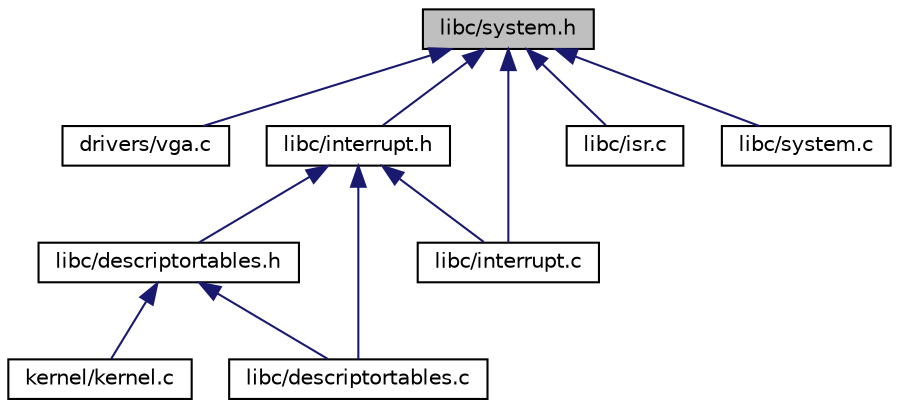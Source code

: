 digraph "libc/system.h"
{
  edge [fontname="Helvetica",fontsize="10",labelfontname="Helvetica",labelfontsize="10"];
  node [fontname="Helvetica",fontsize="10",shape=record];
  Node2 [label="libc/system.h",height=0.2,width=0.4,color="black", fillcolor="grey75", style="filled", fontcolor="black"];
  Node2 -> Node3 [dir="back",color="midnightblue",fontsize="10",style="solid"];
  Node3 [label="drivers/vga.c",height=0.2,width=0.4,color="black", fillcolor="white", style="filled",URL="$a00014.html"];
  Node2 -> Node4 [dir="back",color="midnightblue",fontsize="10",style="solid"];
  Node4 [label="libc/interrupt.h",height=0.2,width=0.4,color="black", fillcolor="white", style="filled",URL="$a00065.html"];
  Node4 -> Node5 [dir="back",color="midnightblue",fontsize="10",style="solid"];
  Node5 [label="libc/descriptortables.h",height=0.2,width=0.4,color="black", fillcolor="white", style="filled",URL="$a00026.html"];
  Node5 -> Node6 [dir="back",color="midnightblue",fontsize="10",style="solid"];
  Node6 [label="kernel/kernel.c",height=0.2,width=0.4,color="black", fillcolor="white", style="filled",URL="$a00020.html"];
  Node5 -> Node7 [dir="back",color="midnightblue",fontsize="10",style="solid"];
  Node7 [label="libc/descriptortables.c",height=0.2,width=0.4,color="black", fillcolor="white", style="filled",URL="$a00023.html"];
  Node4 -> Node7 [dir="back",color="midnightblue",fontsize="10",style="solid"];
  Node4 -> Node8 [dir="back",color="midnightblue",fontsize="10",style="solid"];
  Node8 [label="libc/interrupt.c",height=0.2,width=0.4,color="black", fillcolor="white", style="filled",URL="$a00062.html"];
  Node2 -> Node8 [dir="back",color="midnightblue",fontsize="10",style="solid"];
  Node2 -> Node9 [dir="back",color="midnightblue",fontsize="10",style="solid"];
  Node9 [label="libc/isr.c",height=0.2,width=0.4,color="black", fillcolor="white", style="filled",URL="$a00068.html"];
  Node2 -> Node10 [dir="back",color="midnightblue",fontsize="10",style="solid"];
  Node10 [label="libc/system.c",height=0.2,width=0.4,color="black", fillcolor="white", style="filled",URL="$a00086.html"];
}
